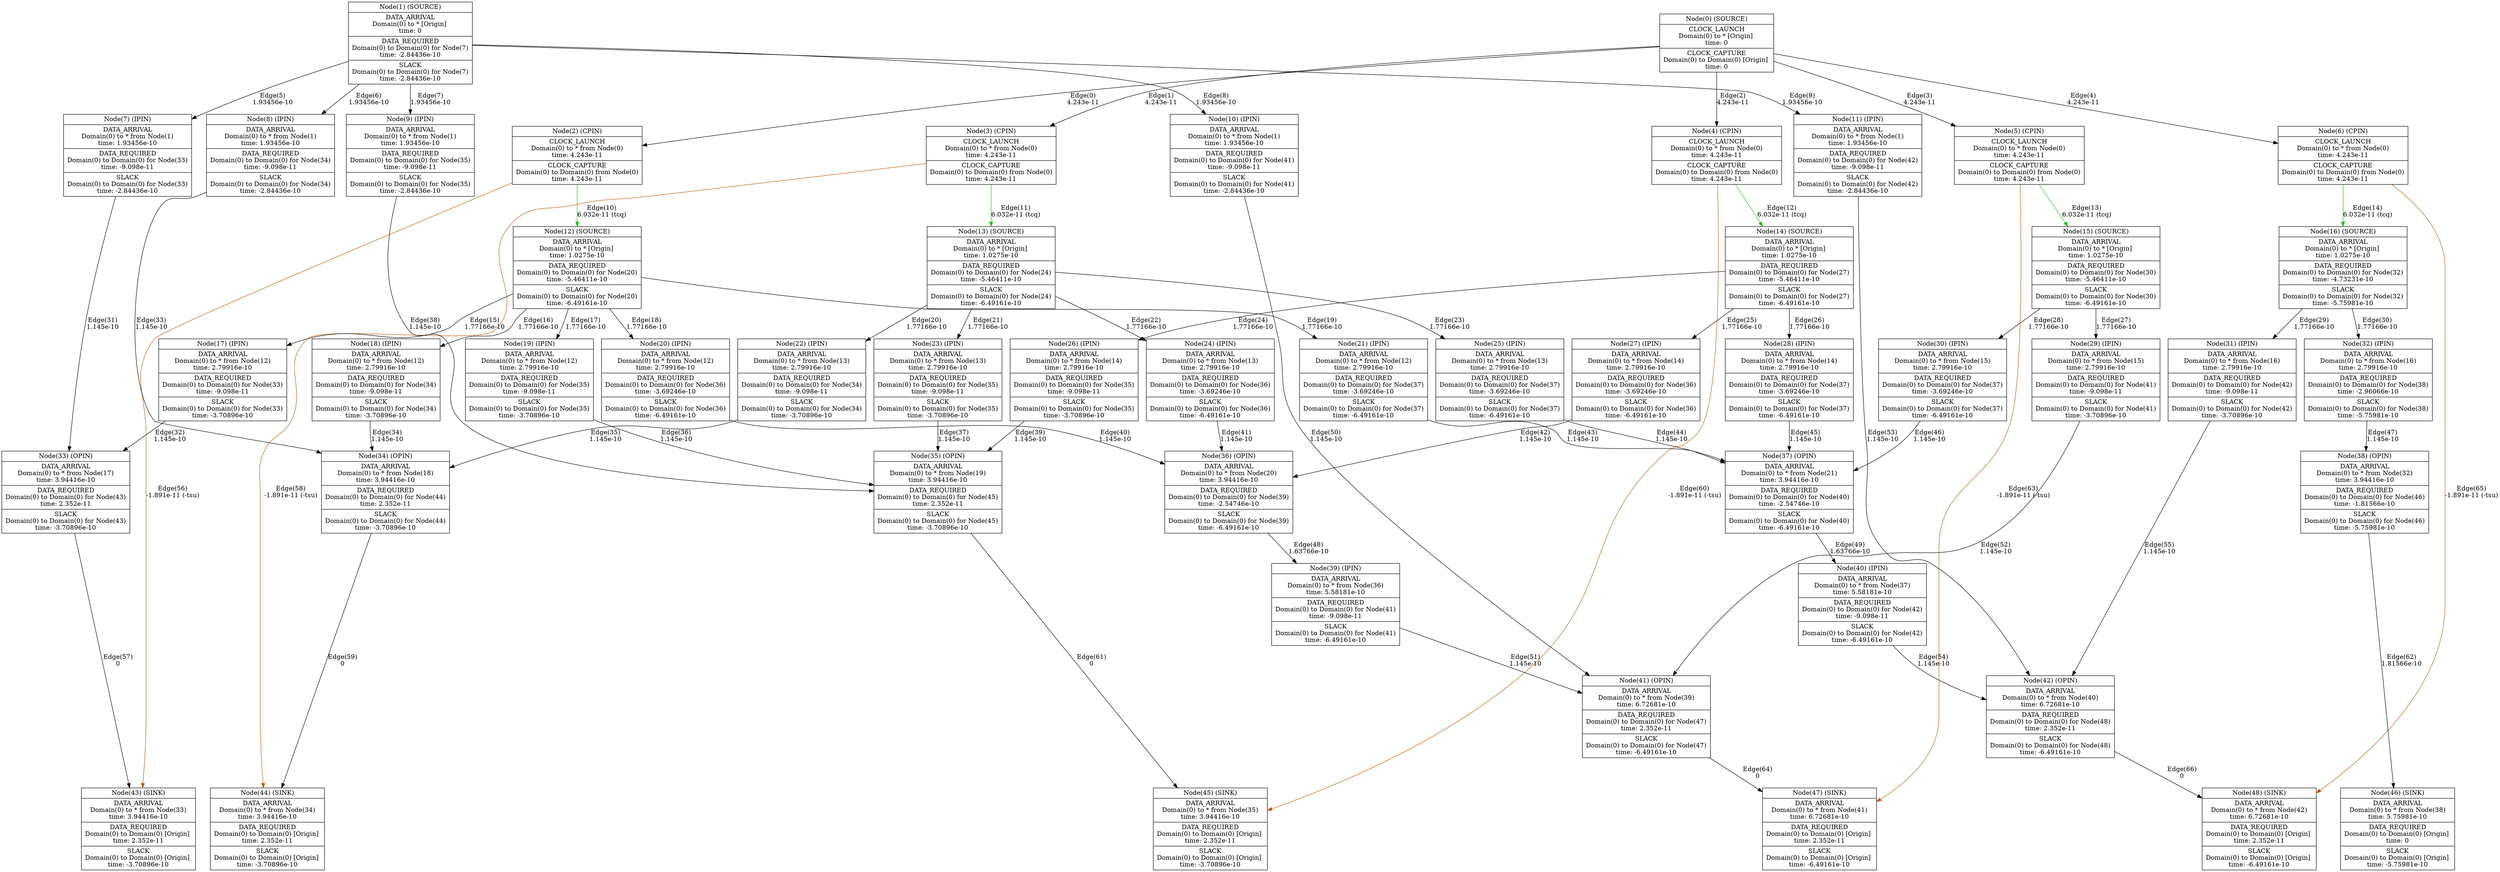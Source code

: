 digraph G {
	node[shape=record]
	node0[label="{Node(0) (SOURCE) | {CLOCK_LAUNCH\nDomain(0) to * [Origin] \ntime: 0} | {CLOCK_CAPTURE\nDomain(0) to Domain(0) [Origin] \ntime: 0}}"]
	node1[label="{Node(1) (SOURCE) | {DATA_ARRIVAL\nDomain(0) to * [Origin] \ntime: 0} | {DATA_REQUIRED\nDomain(0) to Domain(0) for Node(7)\ntime: -2.84436e-10} | {SLACK\nDomain(0) to Domain(0) for Node(7)\ntime: -2.84436e-10}}"]
	node2[label="{Node(2) (CPIN) | {CLOCK_LAUNCH\nDomain(0) to * from Node(0)\ntime: 4.243e-11} | {CLOCK_CAPTURE\nDomain(0) to Domain(0) from Node(0)\ntime: 4.243e-11}}"]
	node3[label="{Node(3) (CPIN) | {CLOCK_LAUNCH\nDomain(0) to * from Node(0)\ntime: 4.243e-11} | {CLOCK_CAPTURE\nDomain(0) to Domain(0) from Node(0)\ntime: 4.243e-11}}"]
	node4[label="{Node(4) (CPIN) | {CLOCK_LAUNCH\nDomain(0) to * from Node(0)\ntime: 4.243e-11} | {CLOCK_CAPTURE\nDomain(0) to Domain(0) from Node(0)\ntime: 4.243e-11}}"]
	node5[label="{Node(5) (CPIN) | {CLOCK_LAUNCH\nDomain(0) to * from Node(0)\ntime: 4.243e-11} | {CLOCK_CAPTURE\nDomain(0) to Domain(0) from Node(0)\ntime: 4.243e-11}}"]
	node6[label="{Node(6) (CPIN) | {CLOCK_LAUNCH\nDomain(0) to * from Node(0)\ntime: 4.243e-11} | {CLOCK_CAPTURE\nDomain(0) to Domain(0) from Node(0)\ntime: 4.243e-11}}"]
	node7[label="{Node(7) (IPIN) | {DATA_ARRIVAL\nDomain(0) to * from Node(1)\ntime: 1.93456e-10} | {DATA_REQUIRED\nDomain(0) to Domain(0) for Node(33)\ntime: -9.098e-11} | {SLACK\nDomain(0) to Domain(0) for Node(33)\ntime: -2.84436e-10}}"]
	node8[label="{Node(8) (IPIN) | {DATA_ARRIVAL\nDomain(0) to * from Node(1)\ntime: 1.93456e-10} | {DATA_REQUIRED\nDomain(0) to Domain(0) for Node(34)\ntime: -9.098e-11} | {SLACK\nDomain(0) to Domain(0) for Node(34)\ntime: -2.84436e-10}}"]
	node9[label="{Node(9) (IPIN) | {DATA_ARRIVAL\nDomain(0) to * from Node(1)\ntime: 1.93456e-10} | {DATA_REQUIRED\nDomain(0) to Domain(0) for Node(35)\ntime: -9.098e-11} | {SLACK\nDomain(0) to Domain(0) for Node(35)\ntime: -2.84436e-10}}"]
	node10[label="{Node(10) (IPIN) | {DATA_ARRIVAL\nDomain(0) to * from Node(1)\ntime: 1.93456e-10} | {DATA_REQUIRED\nDomain(0) to Domain(0) for Node(41)\ntime: -9.098e-11} | {SLACK\nDomain(0) to Domain(0) for Node(41)\ntime: -2.84436e-10}}"]
	node11[label="{Node(11) (IPIN) | {DATA_ARRIVAL\nDomain(0) to * from Node(1)\ntime: 1.93456e-10} | {DATA_REQUIRED\nDomain(0) to Domain(0) for Node(42)\ntime: -9.098e-11} | {SLACK\nDomain(0) to Domain(0) for Node(42)\ntime: -2.84436e-10}}"]
	node12[label="{Node(12) (SOURCE) | {DATA_ARRIVAL\nDomain(0) to * [Origin] \ntime: 1.0275e-10} | {DATA_REQUIRED\nDomain(0) to Domain(0) for Node(20)\ntime: -5.46411e-10} | {SLACK\nDomain(0) to Domain(0) for Node(20)\ntime: -6.49161e-10}}"]
	node13[label="{Node(13) (SOURCE) | {DATA_ARRIVAL\nDomain(0) to * [Origin] \ntime: 1.0275e-10} | {DATA_REQUIRED\nDomain(0) to Domain(0) for Node(24)\ntime: -5.46411e-10} | {SLACK\nDomain(0) to Domain(0) for Node(24)\ntime: -6.49161e-10}}"]
	node14[label="{Node(14) (SOURCE) | {DATA_ARRIVAL\nDomain(0) to * [Origin] \ntime: 1.0275e-10} | {DATA_REQUIRED\nDomain(0) to Domain(0) for Node(27)\ntime: -5.46411e-10} | {SLACK\nDomain(0) to Domain(0) for Node(27)\ntime: -6.49161e-10}}"]
	node15[label="{Node(15) (SOURCE) | {DATA_ARRIVAL\nDomain(0) to * [Origin] \ntime: 1.0275e-10} | {DATA_REQUIRED\nDomain(0) to Domain(0) for Node(30)\ntime: -5.46411e-10} | {SLACK\nDomain(0) to Domain(0) for Node(30)\ntime: -6.49161e-10}}"]
	node16[label="{Node(16) (SOURCE) | {DATA_ARRIVAL\nDomain(0) to * [Origin] \ntime: 1.0275e-10} | {DATA_REQUIRED\nDomain(0) to Domain(0) for Node(32)\ntime: -4.73231e-10} | {SLACK\nDomain(0) to Domain(0) for Node(32)\ntime: -5.75981e-10}}"]
	node17[label="{Node(17) (IPIN) | {DATA_ARRIVAL\nDomain(0) to * from Node(12)\ntime: 2.79916e-10} | {DATA_REQUIRED\nDomain(0) to Domain(0) for Node(33)\ntime: -9.098e-11} | {SLACK\nDomain(0) to Domain(0) for Node(33)\ntime: -3.70896e-10}}"]
	node18[label="{Node(18) (IPIN) | {DATA_ARRIVAL\nDomain(0) to * from Node(12)\ntime: 2.79916e-10} | {DATA_REQUIRED\nDomain(0) to Domain(0) for Node(34)\ntime: -9.098e-11} | {SLACK\nDomain(0) to Domain(0) for Node(34)\ntime: -3.70896e-10}}"]
	node19[label="{Node(19) (IPIN) | {DATA_ARRIVAL\nDomain(0) to * from Node(12)\ntime: 2.79916e-10} | {DATA_REQUIRED\nDomain(0) to Domain(0) for Node(35)\ntime: -9.098e-11} | {SLACK\nDomain(0) to Domain(0) for Node(35)\ntime: -3.70896e-10}}"]
	node20[label="{Node(20) (IPIN) | {DATA_ARRIVAL\nDomain(0) to * from Node(12)\ntime: 2.79916e-10} | {DATA_REQUIRED\nDomain(0) to Domain(0) for Node(36)\ntime: -3.69246e-10} | {SLACK\nDomain(0) to Domain(0) for Node(36)\ntime: -6.49161e-10}}"]
	node21[label="{Node(21) (IPIN) | {DATA_ARRIVAL\nDomain(0) to * from Node(12)\ntime: 2.79916e-10} | {DATA_REQUIRED\nDomain(0) to Domain(0) for Node(37)\ntime: -3.69246e-10} | {SLACK\nDomain(0) to Domain(0) for Node(37)\ntime: -6.49161e-10}}"]
	node22[label="{Node(22) (IPIN) | {DATA_ARRIVAL\nDomain(0) to * from Node(13)\ntime: 2.79916e-10} | {DATA_REQUIRED\nDomain(0) to Domain(0) for Node(34)\ntime: -9.098e-11} | {SLACK\nDomain(0) to Domain(0) for Node(34)\ntime: -3.70896e-10}}"]
	node23[label="{Node(23) (IPIN) | {DATA_ARRIVAL\nDomain(0) to * from Node(13)\ntime: 2.79916e-10} | {DATA_REQUIRED\nDomain(0) to Domain(0) for Node(35)\ntime: -9.098e-11} | {SLACK\nDomain(0) to Domain(0) for Node(35)\ntime: -3.70896e-10}}"]
	node24[label="{Node(24) (IPIN) | {DATA_ARRIVAL\nDomain(0) to * from Node(13)\ntime: 2.79916e-10} | {DATA_REQUIRED\nDomain(0) to Domain(0) for Node(36)\ntime: -3.69246e-10} | {SLACK\nDomain(0) to Domain(0) for Node(36)\ntime: -6.49161e-10}}"]
	node25[label="{Node(25) (IPIN) | {DATA_ARRIVAL\nDomain(0) to * from Node(13)\ntime: 2.79916e-10} | {DATA_REQUIRED\nDomain(0) to Domain(0) for Node(37)\ntime: -3.69246e-10} | {SLACK\nDomain(0) to Domain(0) for Node(37)\ntime: -6.49161e-10}}"]
	node26[label="{Node(26) (IPIN) | {DATA_ARRIVAL\nDomain(0) to * from Node(14)\ntime: 2.79916e-10} | {DATA_REQUIRED\nDomain(0) to Domain(0) for Node(35)\ntime: -9.098e-11} | {SLACK\nDomain(0) to Domain(0) for Node(35)\ntime: -3.70896e-10}}"]
	node27[label="{Node(27) (IPIN) | {DATA_ARRIVAL\nDomain(0) to * from Node(14)\ntime: 2.79916e-10} | {DATA_REQUIRED\nDomain(0) to Domain(0) for Node(36)\ntime: -3.69246e-10} | {SLACK\nDomain(0) to Domain(0) for Node(36)\ntime: -6.49161e-10}}"]
	node28[label="{Node(28) (IPIN) | {DATA_ARRIVAL\nDomain(0) to * from Node(14)\ntime: 2.79916e-10} | {DATA_REQUIRED\nDomain(0) to Domain(0) for Node(37)\ntime: -3.69246e-10} | {SLACK\nDomain(0) to Domain(0) for Node(37)\ntime: -6.49161e-10}}"]
	node29[label="{Node(29) (IPIN) | {DATA_ARRIVAL\nDomain(0) to * from Node(15)\ntime: 2.79916e-10} | {DATA_REQUIRED\nDomain(0) to Domain(0) for Node(41)\ntime: -9.098e-11} | {SLACK\nDomain(0) to Domain(0) for Node(41)\ntime: -3.70896e-10}}"]
	node30[label="{Node(30) (IPIN) | {DATA_ARRIVAL\nDomain(0) to * from Node(15)\ntime: 2.79916e-10} | {DATA_REQUIRED\nDomain(0) to Domain(0) for Node(37)\ntime: -3.69246e-10} | {SLACK\nDomain(0) to Domain(0) for Node(37)\ntime: -6.49161e-10}}"]
	node31[label="{Node(31) (IPIN) | {DATA_ARRIVAL\nDomain(0) to * from Node(16)\ntime: 2.79916e-10} | {DATA_REQUIRED\nDomain(0) to Domain(0) for Node(42)\ntime: -9.098e-11} | {SLACK\nDomain(0) to Domain(0) for Node(42)\ntime: -3.70896e-10}}"]
	node32[label="{Node(32) (IPIN) | {DATA_ARRIVAL\nDomain(0) to * from Node(16)\ntime: 2.79916e-10} | {DATA_REQUIRED\nDomain(0) to Domain(0) for Node(38)\ntime: -2.96066e-10} | {SLACK\nDomain(0) to Domain(0) for Node(38)\ntime: -5.75981e-10}}"]
	node33[label="{Node(33) (OPIN) | {DATA_ARRIVAL\nDomain(0) to * from Node(17)\ntime: 3.94416e-10} | {DATA_REQUIRED\nDomain(0) to Domain(0) for Node(43)\ntime: 2.352e-11} | {SLACK\nDomain(0) to Domain(0) for Node(43)\ntime: -3.70896e-10}}"]
	node34[label="{Node(34) (OPIN) | {DATA_ARRIVAL\nDomain(0) to * from Node(18)\ntime: 3.94416e-10} | {DATA_REQUIRED\nDomain(0) to Domain(0) for Node(44)\ntime: 2.352e-11} | {SLACK\nDomain(0) to Domain(0) for Node(44)\ntime: -3.70896e-10}}"]
	node35[label="{Node(35) (OPIN) | {DATA_ARRIVAL\nDomain(0) to * from Node(19)\ntime: 3.94416e-10} | {DATA_REQUIRED\nDomain(0) to Domain(0) for Node(45)\ntime: 2.352e-11} | {SLACK\nDomain(0) to Domain(0) for Node(45)\ntime: -3.70896e-10}}"]
	node36[label="{Node(36) (OPIN) | {DATA_ARRIVAL\nDomain(0) to * from Node(20)\ntime: 3.94416e-10} | {DATA_REQUIRED\nDomain(0) to Domain(0) for Node(39)\ntime: -2.54746e-10} | {SLACK\nDomain(0) to Domain(0) for Node(39)\ntime: -6.49161e-10}}"]
	node37[label="{Node(37) (OPIN) | {DATA_ARRIVAL\nDomain(0) to * from Node(21)\ntime: 3.94416e-10} | {DATA_REQUIRED\nDomain(0) to Domain(0) for Node(40)\ntime: -2.54746e-10} | {SLACK\nDomain(0) to Domain(0) for Node(40)\ntime: -6.49161e-10}}"]
	node38[label="{Node(38) (OPIN) | {DATA_ARRIVAL\nDomain(0) to * from Node(32)\ntime: 3.94416e-10} | {DATA_REQUIRED\nDomain(0) to Domain(0) for Node(46)\ntime: -1.81566e-10} | {SLACK\nDomain(0) to Domain(0) for Node(46)\ntime: -5.75981e-10}}"]
	node39[label="{Node(39) (IPIN) | {DATA_ARRIVAL\nDomain(0) to * from Node(36)\ntime: 5.58181e-10} | {DATA_REQUIRED\nDomain(0) to Domain(0) for Node(41)\ntime: -9.098e-11} | {SLACK\nDomain(0) to Domain(0) for Node(41)\ntime: -6.49161e-10}}"]
	node40[label="{Node(40) (IPIN) | {DATA_ARRIVAL\nDomain(0) to * from Node(37)\ntime: 5.58181e-10} | {DATA_REQUIRED\nDomain(0) to Domain(0) for Node(42)\ntime: -9.098e-11} | {SLACK\nDomain(0) to Domain(0) for Node(42)\ntime: -6.49161e-10}}"]
	node41[label="{Node(41) (OPIN) | {DATA_ARRIVAL\nDomain(0) to * from Node(39)\ntime: 6.72681e-10} | {DATA_REQUIRED\nDomain(0) to Domain(0) for Node(47)\ntime: 2.352e-11} | {SLACK\nDomain(0) to Domain(0) for Node(47)\ntime: -6.49161e-10}}"]
	node42[label="{Node(42) (OPIN) | {DATA_ARRIVAL\nDomain(0) to * from Node(40)\ntime: 6.72681e-10} | {DATA_REQUIRED\nDomain(0) to Domain(0) for Node(48)\ntime: 2.352e-11} | {SLACK\nDomain(0) to Domain(0) for Node(48)\ntime: -6.49161e-10}}"]
	node43[label="{Node(43) (SINK) | {DATA_ARRIVAL\nDomain(0) to * from Node(33)\ntime: 3.94416e-10} | {DATA_REQUIRED\nDomain(0) to Domain(0) [Origin] \ntime: 2.352e-11} | {SLACK\nDomain(0) to Domain(0) [Origin] \ntime: -3.70896e-10}}"]
	node44[label="{Node(44) (SINK) | {DATA_ARRIVAL\nDomain(0) to * from Node(34)\ntime: 3.94416e-10} | {DATA_REQUIRED\nDomain(0) to Domain(0) [Origin] \ntime: 2.352e-11} | {SLACK\nDomain(0) to Domain(0) [Origin] \ntime: -3.70896e-10}}"]
	node45[label="{Node(45) (SINK) | {DATA_ARRIVAL\nDomain(0) to * from Node(35)\ntime: 3.94416e-10} | {DATA_REQUIRED\nDomain(0) to Domain(0) [Origin] \ntime: 2.352e-11} | {SLACK\nDomain(0) to Domain(0) [Origin] \ntime: -3.70896e-10}}"]
	node46[label="{Node(46) (SINK) | {DATA_ARRIVAL\nDomain(0) to * from Node(38)\ntime: 5.75981e-10} | {DATA_REQUIRED\nDomain(0) to Domain(0) [Origin] \ntime: 0} | {SLACK\nDomain(0) to Domain(0) [Origin] \ntime: -5.75981e-10}}"]
	node47[label="{Node(47) (SINK) | {DATA_ARRIVAL\nDomain(0) to * from Node(41)\ntime: 6.72681e-10} | {DATA_REQUIRED\nDomain(0) to Domain(0) [Origin] \ntime: 2.352e-11} | {SLACK\nDomain(0) to Domain(0) [Origin] \ntime: -6.49161e-10}}"]
	node48[label="{Node(48) (SINK) | {DATA_ARRIVAL\nDomain(0) to * from Node(42)\ntime: 6.72681e-10} | {DATA_REQUIRED\nDomain(0) to Domain(0) [Origin] \ntime: 2.352e-11} | {SLACK\nDomain(0) to Domain(0) [Origin] \ntime: -6.49161e-10}}"]
	{rank = same; node0; node1; }
	{rank = same; node2; node3; node4; node5; node6; node7; node8; node9; node10; node11; }
	{rank = same; node12; node13; node14; node15; node16; }
	{rank = same; node17; node18; node19; node20; node21; node22; node23; node24; node25; node26; node27; node28; node29; node30; node31; node32; }
	{rank = same; node33; node34; node35; node36; node37; node38; }
	{rank = same; node39; node40; }
	{rank = same; node41; node42; }
	{rank = same; node43; node44; node45; node46; node47; node48; }
	node0 -> node2 [ label="Edge(0)\n4.243e-11"];
	node0 -> node3 [ label="Edge(1)\n4.243e-11"];
	node0 -> node4 [ label="Edge(2)\n4.243e-11"];
	node0 -> node5 [ label="Edge(3)\n4.243e-11"];
	node0 -> node6 [ label="Edge(4)\n4.243e-11"];
	node1 -> node7 [ label="Edge(5)\n1.93456e-10"];
	node1 -> node8 [ label="Edge(6)\n1.93456e-10"];
	node1 -> node9 [ label="Edge(7)\n1.93456e-10"];
	node1 -> node10 [ label="Edge(8)\n1.93456e-10"];
	node1 -> node11 [ label="Edge(9)\n1.93456e-10"];
	node2 -> node12 [ label="Edge(10)\n6.032e-11 (tcq)" color="#10c403"];
	node3 -> node13 [ label="Edge(11)\n6.032e-11 (tcq)" color="#10c403"];
	node4 -> node14 [ label="Edge(12)\n6.032e-11 (tcq)" color="#10c403"];
	node5 -> node15 [ label="Edge(13)\n6.032e-11 (tcq)" color="#10c403"];
	node6 -> node16 [ label="Edge(14)\n6.032e-11 (tcq)" color="#10c403"];
	node12 -> node17 [ label="Edge(15)\n1.77166e-10"];
	node12 -> node18 [ label="Edge(16)\n1.77166e-10"];
	node12 -> node19 [ label="Edge(17)\n1.77166e-10"];
	node12 -> node20 [ label="Edge(18)\n1.77166e-10"];
	node12 -> node21 [ label="Edge(19)\n1.77166e-10"];
	node13 -> node22 [ label="Edge(20)\n1.77166e-10"];
	node13 -> node23 [ label="Edge(21)\n1.77166e-10"];
	node13 -> node24 [ label="Edge(22)\n1.77166e-10"];
	node13 -> node25 [ label="Edge(23)\n1.77166e-10"];
	node14 -> node26 [ label="Edge(24)\n1.77166e-10"];
	node14 -> node27 [ label="Edge(25)\n1.77166e-10"];
	node14 -> node28 [ label="Edge(26)\n1.77166e-10"];
	node15 -> node29 [ label="Edge(27)\n1.77166e-10"];
	node15 -> node30 [ label="Edge(28)\n1.77166e-10"];
	node16 -> node31 [ label="Edge(29)\n1.77166e-10"];
	node16 -> node32 [ label="Edge(30)\n1.77166e-10"];
	node7 -> node33 [ label="Edge(31)\n1.145e-10"];
	node17 -> node33 [ label="Edge(32)\n1.145e-10"];
	node8 -> node34 [ label="Edge(33)\n1.145e-10"];
	node18 -> node34 [ label="Edge(34)\n1.145e-10"];
	node22 -> node34 [ label="Edge(35)\n1.145e-10"];
	node19 -> node35 [ label="Edge(36)\n1.145e-10"];
	node23 -> node35 [ label="Edge(37)\n1.145e-10"];
	node9 -> node35 [ label="Edge(38)\n1.145e-10"];
	node26 -> node35 [ label="Edge(39)\n1.145e-10"];
	node20 -> node36 [ label="Edge(40)\n1.145e-10"];
	node24 -> node36 [ label="Edge(41)\n1.145e-10"];
	node27 -> node36 [ label="Edge(42)\n1.145e-10"];
	node21 -> node37 [ label="Edge(43)\n1.145e-10"];
	node25 -> node37 [ label="Edge(44)\n1.145e-10"];
	node28 -> node37 [ label="Edge(45)\n1.145e-10"];
	node30 -> node37 [ label="Edge(46)\n1.145e-10"];
	node32 -> node38 [ label="Edge(47)\n1.145e-10"];
	node36 -> node39 [ label="Edge(48)\n1.63766e-10"];
	node37 -> node40 [ label="Edge(49)\n1.63766e-10"];
	node10 -> node41 [ label="Edge(50)\n1.145e-10"];
	node39 -> node41 [ label="Edge(51)\n1.145e-10"];
	node29 -> node41 [ label="Edge(52)\n1.145e-10"];
	node11 -> node42 [ label="Edge(53)\n1.145e-10"];
	node40 -> node42 [ label="Edge(54)\n1.145e-10"];
	node31 -> node42 [ label="Edge(55)\n1.145e-10"];
	node2 -> node43 [ label="Edge(56)\n-1.891e-11 (-tsu)" color="#c45403"];
	node33 -> node43 [ label="Edge(57)\n0"];
	node3 -> node44 [ label="Edge(58)\n-1.891e-11 (-tsu)" color="#c45403"];
	node34 -> node44 [ label="Edge(59)\n0"];
	node4 -> node45 [ label="Edge(60)\n-1.891e-11 (-tsu)" color="#c45403"];
	node35 -> node45 [ label="Edge(61)\n0"];
	node38 -> node46 [ label="Edge(62)\n1.81566e-10"];
	node5 -> node47 [ label="Edge(63)\n-1.891e-11 (-tsu)" color="#c45403"];
	node41 -> node47 [ label="Edge(64)\n0"];
	node6 -> node48 [ label="Edge(65)\n-1.891e-11 (-tsu)" color="#c45403"];
	node42 -> node48 [ label="Edge(66)\n0"];
}
